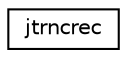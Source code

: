 digraph "Graphical Class Hierarchy"
{
 // LATEX_PDF_SIZE
  edge [fontname="Helvetica",fontsize="10",labelfontname="Helvetica",labelfontsize="10"];
  node [fontname="Helvetica",fontsize="10",shape=record];
  rankdir="LR";
  Node0 [label="jtrncrec",height=0.2,width=0.4,color="black", fillcolor="white", style="filled",URL="$structjtrncrec.html",tooltip=" "];
}
